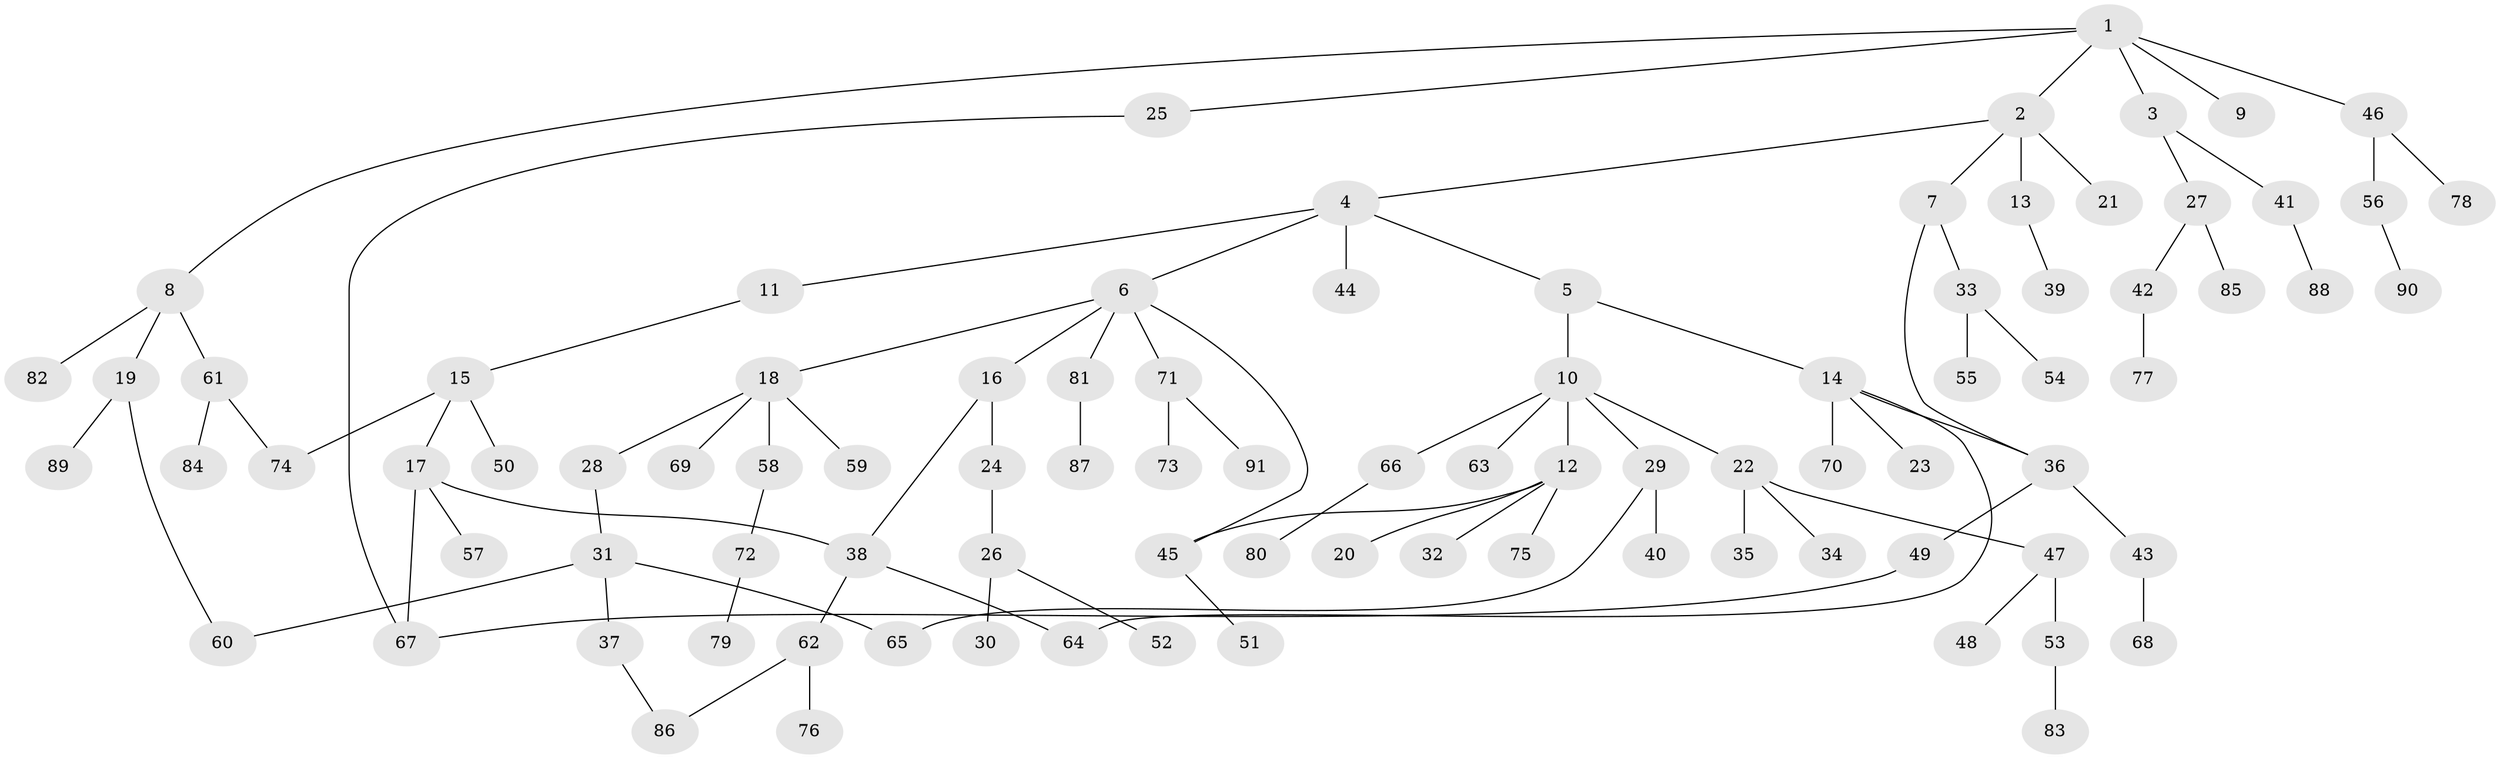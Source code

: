 // Generated by graph-tools (version 1.1) at 2025/25/03/09/25 03:25:29]
// undirected, 91 vertices, 100 edges
graph export_dot {
graph [start="1"]
  node [color=gray90,style=filled];
  1;
  2;
  3;
  4;
  5;
  6;
  7;
  8;
  9;
  10;
  11;
  12;
  13;
  14;
  15;
  16;
  17;
  18;
  19;
  20;
  21;
  22;
  23;
  24;
  25;
  26;
  27;
  28;
  29;
  30;
  31;
  32;
  33;
  34;
  35;
  36;
  37;
  38;
  39;
  40;
  41;
  42;
  43;
  44;
  45;
  46;
  47;
  48;
  49;
  50;
  51;
  52;
  53;
  54;
  55;
  56;
  57;
  58;
  59;
  60;
  61;
  62;
  63;
  64;
  65;
  66;
  67;
  68;
  69;
  70;
  71;
  72;
  73;
  74;
  75;
  76;
  77;
  78;
  79;
  80;
  81;
  82;
  83;
  84;
  85;
  86;
  87;
  88;
  89;
  90;
  91;
  1 -- 2;
  1 -- 3;
  1 -- 8;
  1 -- 9;
  1 -- 25;
  1 -- 46;
  2 -- 4;
  2 -- 7;
  2 -- 13;
  2 -- 21;
  3 -- 27;
  3 -- 41;
  4 -- 5;
  4 -- 6;
  4 -- 11;
  4 -- 44;
  5 -- 10;
  5 -- 14;
  6 -- 16;
  6 -- 18;
  6 -- 71;
  6 -- 81;
  6 -- 45;
  7 -- 33;
  7 -- 36;
  8 -- 19;
  8 -- 61;
  8 -- 82;
  10 -- 12;
  10 -- 22;
  10 -- 29;
  10 -- 63;
  10 -- 66;
  11 -- 15;
  12 -- 20;
  12 -- 32;
  12 -- 45;
  12 -- 75;
  13 -- 39;
  14 -- 23;
  14 -- 36;
  14 -- 70;
  14 -- 64;
  15 -- 17;
  15 -- 50;
  15 -- 74;
  16 -- 24;
  16 -- 38;
  17 -- 57;
  17 -- 67;
  17 -- 38;
  18 -- 28;
  18 -- 58;
  18 -- 59;
  18 -- 69;
  19 -- 60;
  19 -- 89;
  22 -- 34;
  22 -- 35;
  22 -- 47;
  24 -- 26;
  25 -- 67;
  26 -- 30;
  26 -- 52;
  27 -- 42;
  27 -- 85;
  28 -- 31;
  29 -- 40;
  29 -- 65;
  31 -- 37;
  31 -- 65;
  31 -- 60;
  33 -- 54;
  33 -- 55;
  36 -- 43;
  36 -- 49;
  37 -- 86;
  38 -- 62;
  38 -- 64;
  41 -- 88;
  42 -- 77;
  43 -- 68;
  45 -- 51;
  46 -- 56;
  46 -- 78;
  47 -- 48;
  47 -- 53;
  49 -- 67;
  53 -- 83;
  56 -- 90;
  58 -- 72;
  61 -- 74;
  61 -- 84;
  62 -- 76;
  62 -- 86;
  66 -- 80;
  71 -- 73;
  71 -- 91;
  72 -- 79;
  81 -- 87;
}
